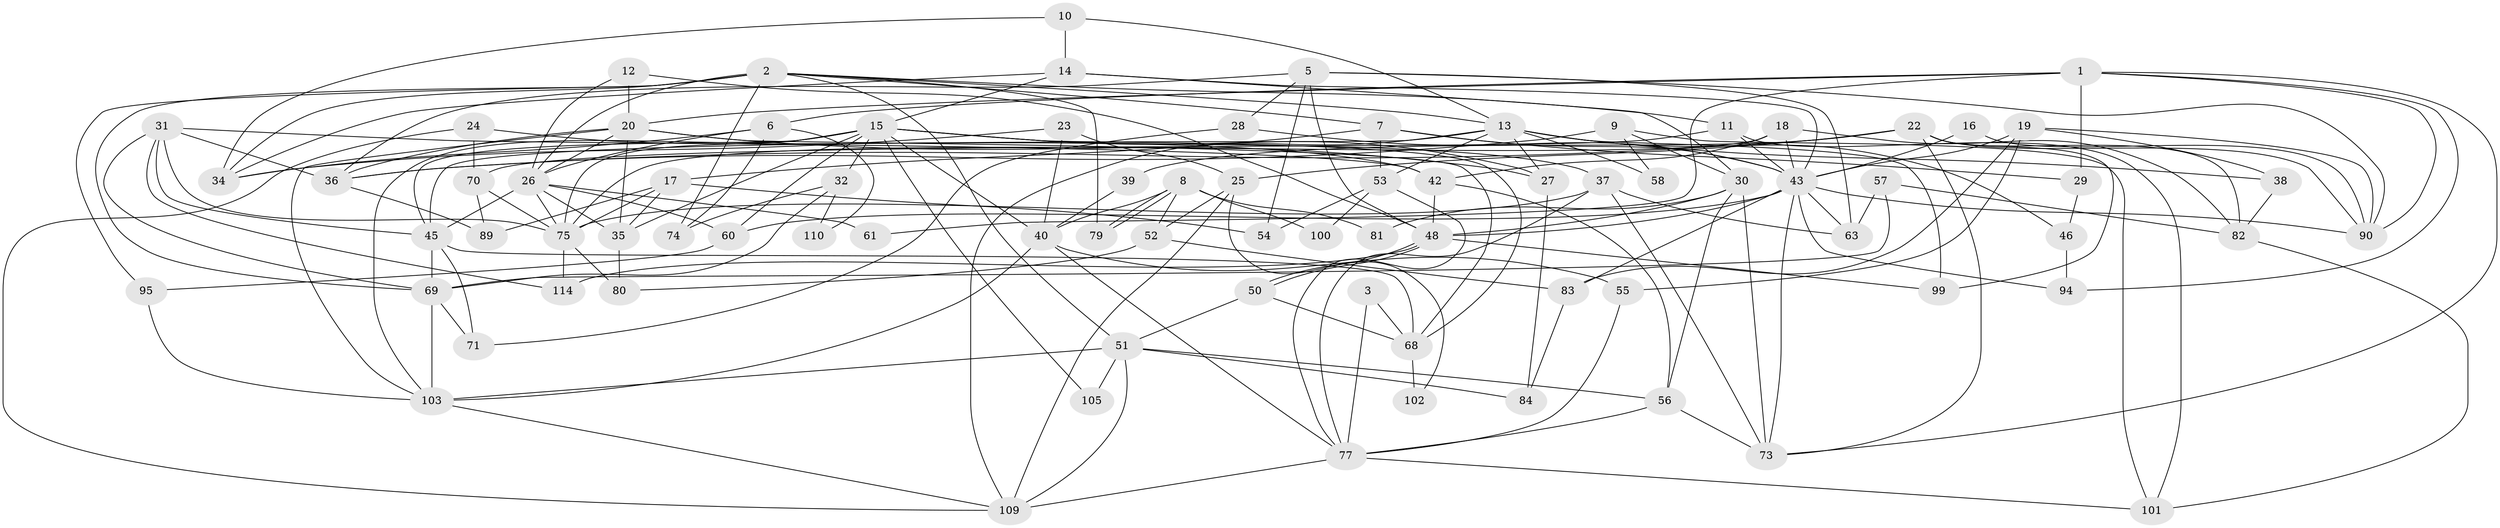 // original degree distribution, {4: 0.23931623931623933, 7: 0.05128205128205128, 2: 0.13675213675213677, 5: 0.15384615384615385, 6: 0.1111111111111111, 3: 0.29914529914529914, 9: 0.008547008547008548}
// Generated by graph-tools (version 1.1) at 2025/18/03/04/25 18:18:51]
// undirected, 81 vertices, 194 edges
graph export_dot {
graph [start="1"]
  node [color=gray90,style=filled];
  1 [super="+4"];
  2 [super="+21+97"];
  3;
  5;
  6 [super="+112"];
  7;
  8;
  9 [super="+87"];
  10;
  11;
  12 [super="+41"];
  13 [super="+65"];
  14 [super="+76"];
  15 [super="+62+115+64"];
  16;
  17 [super="+108"];
  18 [super="+96"];
  19;
  20 [super="+33+104"];
  22 [super="+72"];
  23;
  24;
  25 [super="+85"];
  26 [super="+113"];
  27;
  28;
  29;
  30;
  31 [super="+67"];
  32;
  34 [super="+49"];
  35 [super="+44+47"];
  36;
  37 [super="+66"];
  38;
  39;
  40 [super="+106"];
  42 [super="+78"];
  43 [super="+92+59"];
  45 [super="+88"];
  46;
  48 [super="+107"];
  50;
  51 [super="+86"];
  52;
  53;
  54 [super="+91"];
  55;
  56;
  57;
  58;
  60;
  61;
  63;
  68;
  69;
  70;
  71 [super="+111"];
  73;
  74;
  75 [super="+93+98"];
  77 [super="+116"];
  79;
  80;
  81;
  82;
  83;
  84;
  89;
  90;
  94;
  95;
  99;
  100;
  101;
  102;
  103;
  105;
  109;
  110;
  114 [super="+117"];
  1 -- 6;
  1 -- 61;
  1 -- 90;
  1 -- 73;
  1 -- 29;
  1 -- 94;
  1 -- 20;
  2 -- 69;
  2 -- 74;
  2 -- 11;
  2 -- 34;
  2 -- 79;
  2 -- 51;
  2 -- 7;
  2 -- 26;
  2 -- 13;
  2 -- 95;
  3 -- 68;
  3 -- 77;
  5 -- 90;
  5 -- 48;
  5 -- 28;
  5 -- 36;
  5 -- 54;
  5 -- 63;
  6 -- 74 [weight=2];
  6 -- 26;
  6 -- 110;
  6 -- 34;
  7 -- 53;
  7 -- 29;
  7 -- 17;
  7 -- 43;
  8 -- 40;
  8 -- 79;
  8 -- 79;
  8 -- 52;
  8 -- 81;
  8 -- 100;
  9 -- 36;
  9 -- 101;
  9 -- 58;
  9 -- 30;
  10 -- 13;
  10 -- 14;
  10 -- 34;
  11 -- 43;
  11 -- 70;
  11 -- 101;
  12 -- 26;
  12 -- 48;
  12 -- 20;
  13 -- 99;
  13 -- 53;
  13 -- 58;
  13 -- 45;
  13 -- 109;
  13 -- 38;
  13 -- 27;
  13 -- 46;
  14 -- 15;
  14 -- 43;
  14 -- 30;
  14 -- 34;
  15 -- 37;
  15 -- 60;
  15 -- 68;
  15 -- 35;
  15 -- 32;
  15 -- 105;
  15 -- 103;
  15 -- 40;
  15 -- 27;
  15 -- 75;
  15 -- 45;
  16 -- 43;
  16 -- 90;
  17 -- 89;
  17 -- 54;
  17 -- 75 [weight=2];
  17 -- 35;
  18 -- 82;
  18 -- 75;
  18 -- 42;
  18 -- 43;
  19 -- 38;
  19 -- 55;
  19 -- 83;
  19 -- 90;
  19 -- 43;
  20 -- 68;
  20 -- 36;
  20 -- 35;
  20 -- 26;
  20 -- 27;
  20 -- 103;
  22 -- 36;
  22 -- 73;
  22 -- 39;
  22 -- 82;
  22 -- 99;
  22 -- 25;
  22 -- 90;
  23 -- 34;
  23 -- 25;
  23 -- 40;
  24 -- 70;
  24 -- 109;
  24 -- 42;
  25 -- 52;
  25 -- 102;
  25 -- 109;
  26 -- 45;
  26 -- 75;
  26 -- 61;
  26 -- 60;
  26 -- 35;
  27 -- 84;
  28 -- 71;
  28 -- 43;
  29 -- 46;
  30 -- 48;
  30 -- 73;
  30 -- 56;
  30 -- 81;
  31 -- 69;
  31 -- 36;
  31 -- 45;
  31 -- 42;
  31 -- 114;
  31 -- 75;
  32 -- 69;
  32 -- 74;
  32 -- 110;
  35 -- 80;
  36 -- 89;
  37 -- 73;
  37 -- 75;
  37 -- 77;
  37 -- 63;
  38 -- 82;
  39 -- 40;
  40 -- 55;
  40 -- 103;
  40 -- 77;
  42 -- 56;
  42 -- 48;
  43 -- 94;
  43 -- 48;
  43 -- 83;
  43 -- 73;
  43 -- 90;
  43 -- 60;
  43 -- 63;
  45 -- 69;
  45 -- 68;
  45 -- 71;
  46 -- 94;
  48 -- 50;
  48 -- 50;
  48 -- 99;
  48 -- 114;
  50 -- 68;
  50 -- 51;
  51 -- 56;
  51 -- 84;
  51 -- 103;
  51 -- 105;
  51 -- 109;
  52 -- 83;
  52 -- 80;
  53 -- 77;
  53 -- 54;
  53 -- 100;
  55 -- 77;
  56 -- 73;
  56 -- 77;
  57 -- 82;
  57 -- 63;
  57 -- 69;
  60 -- 95;
  68 -- 102;
  69 -- 71;
  69 -- 103;
  70 -- 89;
  70 -- 75;
  75 -- 80;
  75 -- 114;
  77 -- 101;
  77 -- 109;
  82 -- 101;
  83 -- 84;
  95 -- 103;
  103 -- 109;
}
